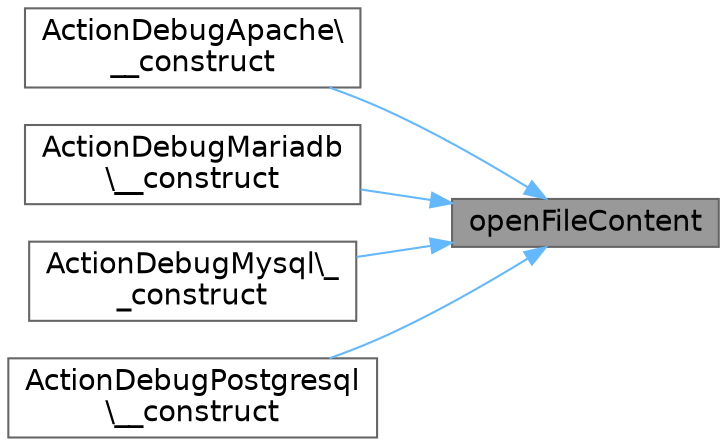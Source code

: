digraph "openFileContent"
{
 // LATEX_PDF_SIZE
  bgcolor="transparent";
  edge [fontname=Helvetica,fontsize=14,labelfontname=Helvetica,labelfontsize=14];
  node [fontname=Helvetica,fontsize=14,shape=box,height=0.2,width=0.4];
  rankdir="RL";
  Node1 [id="Node000001",label="openFileContent",height=0.2,width=0.4,color="gray40", fillcolor="grey60", style="filled", fontcolor="black",tooltip=" "];
  Node1 -> Node2 [id="edge1_Node000001_Node000002",dir="back",color="steelblue1",style="solid",tooltip=" "];
  Node2 [id="Node000002",label="ActionDebugApache\\\l__construct",height=0.2,width=0.4,color="grey40", fillcolor="white", style="filled",URL="$d6/d42/classActionDebugApache.html#a57b60b4976a2c5d1e40f2d11aa72aa7d",tooltip=" "];
  Node1 -> Node3 [id="edge2_Node000001_Node000003",dir="back",color="steelblue1",style="solid",tooltip=" "];
  Node3 [id="Node000003",label="ActionDebugMariadb\l\\__construct",height=0.2,width=0.4,color="grey40", fillcolor="white", style="filled",URL="$d8/d8e/classActionDebugMariadb.html#a57b60b4976a2c5d1e40f2d11aa72aa7d",tooltip=" "];
  Node1 -> Node4 [id="edge3_Node000001_Node000004",dir="back",color="steelblue1",style="solid",tooltip=" "];
  Node4 [id="Node000004",label="ActionDebugMysql\\_\l_construct",height=0.2,width=0.4,color="grey40", fillcolor="white", style="filled",URL="$d0/ddc/classActionDebugMysql.html#a57b60b4976a2c5d1e40f2d11aa72aa7d",tooltip=" "];
  Node1 -> Node5 [id="edge4_Node000001_Node000005",dir="back",color="steelblue1",style="solid",tooltip=" "];
  Node5 [id="Node000005",label="ActionDebugPostgresql\l\\__construct",height=0.2,width=0.4,color="grey40", fillcolor="white", style="filled",URL="$df/d34/classActionDebugPostgresql.html#a57b60b4976a2c5d1e40f2d11aa72aa7d",tooltip=" "];
}
